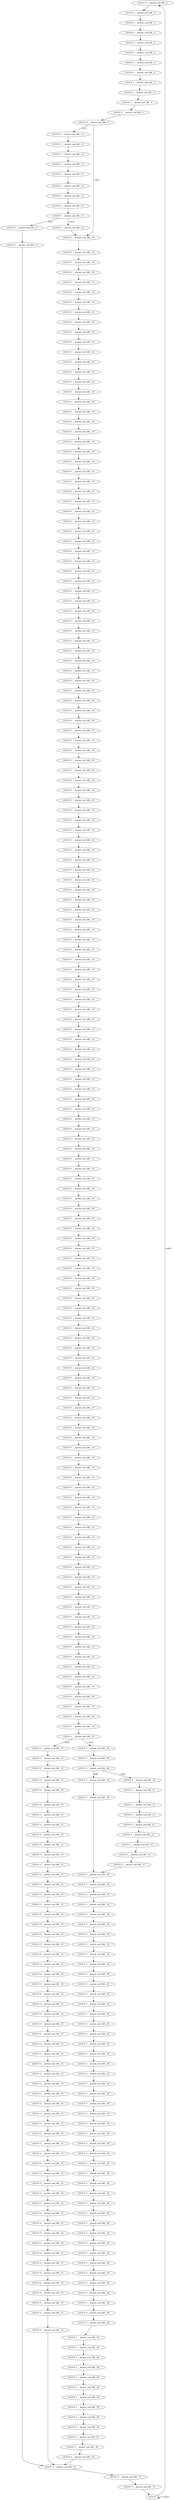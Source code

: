 digraph {
Node0x2c59c90[label="LEGUP_F___kernel_cosf_BB__0"];
Node0x2c59af0[label="LEGUP"];
Node0x2c59af0 -> Node0x2c59c90[label="<null>"];
Node0x2c59af0 -> Node0x2c59af0[label="~<null>"];
Node0x2c59d60[label="LEGUP_F___kernel_cosf_BB__0"];
Node0x2c59c90 -> Node0x2c59d60;
Node0x2c59e30[label="LEGUP_F___kernel_cosf_BB__4"];
Node0x2c59d60 -> Node0x2c59e30;
Node0x2c59f00[label="LEGUP_F___kernel_cosf_BB__4"];
Node0x2c59e30 -> Node0x2c59f00;
Node0x2c59fd0[label="LEGUP_F___kernel_cosf_BB__4"];
Node0x2c59f00 -> Node0x2c59fd0;
Node0x2c5a0a0[label="LEGUP_F___kernel_cosf_BB__4"];
Node0x2c59fd0 -> Node0x2c5a0a0;
Node0x2c5a170[label="LEGUP_F___kernel_cosf_BB__4"];
Node0x2c5a0a0 -> Node0x2c5a170;
Node0x2c5a240[label="LEGUP_F___kernel_cosf_BB__4"];
Node0x2c5a170 -> Node0x2c5a240;
Node0x2c5a310[label="LEGUP_F___kernel_cosf_BB__4"];
Node0x2c5a240 -> Node0x2c5a310;
Node0x2c5a3e0[label="LEGUP_F___kernel_cosf_BB__9"];
Node0x2c5a310 -> Node0x2c5a3e0;
Node0x2c5a4b0[label="LEGUP_F___kernel_cosf_BB__9"];
Node0x2c5a3e0 -> Node0x2c5a4b0;
Node0x2c5a580[label="LEGUP_F___kernel_cosf_BB__9"];
Node0x2c5a4b0 -> Node0x2c5a580;
Node0x2c5a650[label="LEGUP_F___kernel_cosf_BB__9"];
Node0x2c5a580 -> Node0x2c5a650;
Node0x2c5a720[label="LEGUP_F___kernel_cosf_BB__13"];
Node0x2c5a650 -> Node0x2c5a720[label="%12"];
Node0x2c5b0e0[label="LEGUP_F___kernel_cosf_BB__19"];
Node0x2c5a650 -> Node0x2c5b0e0[label="~%12"];
Node0x2c5a7f0[label="LEGUP_F___kernel_cosf_BB__13"];
Node0x2c5a720 -> Node0x2c5a7f0;
Node0x2c5a8c0[label="LEGUP_F___kernel_cosf_BB__13"];
Node0x2c5a7f0 -> Node0x2c5a8c0;
Node0x2c5a990[label="LEGUP_F___kernel_cosf_BB__13"];
Node0x2c5a8c0 -> Node0x2c5a990;
Node0x2c5aa60[label="LEGUP_F___kernel_cosf_BB__13"];
Node0x2c5a990 -> Node0x2c5aa60;
Node0x2c5ab30[label="LEGUP_F___kernel_cosf_BB__13"];
Node0x2c5aa60 -> Node0x2c5ab30;
Node0x2c5ac00[label="LEGUP_F___kernel_cosf_BB__13"];
Node0x2c5ab30 -> Node0x2c5ac00;
Node0x2c5acd0[label="LEGUP_F___kernel_cosf_BB__13"];
Node0x2c5ac00 -> Node0x2c5acd0;
Node0x2c5ada0[label="LEGUP_F___kernel_cosf_BB__13"];
Node0x2c5acd0 -> Node0x2c5ada0;
Node0x2c5ae70[label="LEGUP_F___kernel_cosf_BB__17"];
Node0x2c5ada0 -> Node0x2c5ae70[label="%16"];
Node0x2c5b010[label="LEGUP_F___kernel_cosf_BB__18"];
Node0x2c5ada0 -> Node0x2c5b010[label="~%16"];
Node0x2c5af40[label="LEGUP_F___kernel_cosf_BB__17"];
Node0x2c5ae70 -> Node0x2c5af40;
Node0x2c8eab0[label="LEGUP_F___kernel_cosf_BB__72"];
Node0x2c5af40 -> Node0x2c8eab0;
Node0x2c5b010 -> Node0x2c5b0e0;
Node0x2c5b1b0[label="LEGUP_F___kernel_cosf_BB__19"];
Node0x2c5b0e0 -> Node0x2c5b1b0;
Node0x2c5b280[label="LEGUP_F___kernel_cosf_BB__19"];
Node0x2c5b1b0 -> Node0x2c5b280;
Node0x2c5b350[label="LEGUP_F___kernel_cosf_BB__19"];
Node0x2c5b280 -> Node0x2c5b350;
Node0x2c5b460[label="LEGUP_F___kernel_cosf_BB__19"];
Node0x2c5b350 -> Node0x2c5b460;
Node0x2c5b570[label="LEGUP_F___kernel_cosf_BB__19"];
Node0x2c5b460 -> Node0x2c5b570;
Node0x2c5b680[label="LEGUP_F___kernel_cosf_BB__19"];
Node0x2c5b570 -> Node0x2c5b680;
Node0x2c5b790[label="LEGUP_F___kernel_cosf_BB__19"];
Node0x2c5b680 -> Node0x2c5b790;
Node0x2c5b8a0[label="LEGUP_F___kernel_cosf_BB__19"];
Node0x2c5b790 -> Node0x2c5b8a0;
Node0x2c5b9b0[label="LEGUP_F___kernel_cosf_BB__19"];
Node0x2c5b8a0 -> Node0x2c5b9b0;
Node0x2c5bac0[label="LEGUP_F___kernel_cosf_BB__19"];
Node0x2c5b9b0 -> Node0x2c5bac0;
Node0x2c5bbd0[label="LEGUP_F___kernel_cosf_BB__19"];
Node0x2c5bac0 -> Node0x2c5bbd0;
Node0x2c5bce0[label="LEGUP_F___kernel_cosf_BB__19"];
Node0x2c5bbd0 -> Node0x2c5bce0;
Node0x2c5bdf0[label="LEGUP_F___kernel_cosf_BB__19"];
Node0x2c5bce0 -> Node0x2c5bdf0;
Node0x2c5bf00[label="LEGUP_F___kernel_cosf_BB__19"];
Node0x2c5bdf0 -> Node0x2c5bf00;
Node0x2c5c010[label="LEGUP_F___kernel_cosf_BB__19"];
Node0x2c5bf00 -> Node0x2c5c010;
Node0x2c5c120[label="LEGUP_F___kernel_cosf_BB__19"];
Node0x2c5c010 -> Node0x2c5c120;
Node0x2c5c230[label="LEGUP_F___kernel_cosf_BB__19"];
Node0x2c5c120 -> Node0x2c5c230;
Node0x2c5c340[label="LEGUP_F___kernel_cosf_BB__19"];
Node0x2c5c230 -> Node0x2c5c340;
Node0x2c5c450[label="LEGUP_F___kernel_cosf_BB__19"];
Node0x2c5c340 -> Node0x2c5c450;
Node0x2c5c560[label="LEGUP_F___kernel_cosf_BB__19"];
Node0x2c5c450 -> Node0x2c5c560;
Node0x2c5c670[label="LEGUP_F___kernel_cosf_BB__19"];
Node0x2c5c560 -> Node0x2c5c670;
Node0x2c5c780[label="LEGUP_F___kernel_cosf_BB__19"];
Node0x2c5c670 -> Node0x2c5c780;
Node0x2c5c890[label="LEGUP_F___kernel_cosf_BB__19"];
Node0x2c5c780 -> Node0x2c5c890;
Node0x2c5c9a0[label="LEGUP_F___kernel_cosf_BB__19"];
Node0x2c5c890 -> Node0x2c5c9a0;
Node0x2c5cab0[label="LEGUP_F___kernel_cosf_BB__19"];
Node0x2c5c9a0 -> Node0x2c5cab0;
Node0x2c5cbc0[label="LEGUP_F___kernel_cosf_BB__19"];
Node0x2c5cab0 -> Node0x2c5cbc0;
Node0x2c5ccd0[label="LEGUP_F___kernel_cosf_BB__19"];
Node0x2c5cbc0 -> Node0x2c5ccd0;
Node0x2c5cde0[label="LEGUP_F___kernel_cosf_BB__19"];
Node0x2c5ccd0 -> Node0x2c5cde0;
Node0x2c5cef0[label="LEGUP_F___kernel_cosf_BB__19"];
Node0x2c5cde0 -> Node0x2c5cef0;
Node0x2c5d000[label="LEGUP_F___kernel_cosf_BB__19"];
Node0x2c5cef0 -> Node0x2c5d000;
Node0x2c5d110[label="LEGUP_F___kernel_cosf_BB__19"];
Node0x2c5d000 -> Node0x2c5d110;
Node0x2c5d220[label="LEGUP_F___kernel_cosf_BB__19"];
Node0x2c5d110 -> Node0x2c5d220;
Node0x2c5d330[label="LEGUP_F___kernel_cosf_BB__19"];
Node0x2c5d220 -> Node0x2c5d330;
Node0x2c5d440[label="LEGUP_F___kernel_cosf_BB__19"];
Node0x2c5d330 -> Node0x2c5d440;
Node0x2c5d550[label="LEGUP_F___kernel_cosf_BB__19"];
Node0x2c5d440 -> Node0x2c5d550;
Node0x2c5d660[label="LEGUP_F___kernel_cosf_BB__19"];
Node0x2c5d550 -> Node0x2c5d660;
Node0x2c5d770[label="LEGUP_F___kernel_cosf_BB__19"];
Node0x2c5d660 -> Node0x2c5d770;
Node0x2c5d880[label="LEGUP_F___kernel_cosf_BB__19"];
Node0x2c5d770 -> Node0x2c5d880;
Node0x2c5d990[label="LEGUP_F___kernel_cosf_BB__19"];
Node0x2c5d880 -> Node0x2c5d990;
Node0x2c5daa0[label="LEGUP_F___kernel_cosf_BB__19"];
Node0x2c5d990 -> Node0x2c5daa0;
Node0x2c5dbb0[label="LEGUP_F___kernel_cosf_BB__19"];
Node0x2c5daa0 -> Node0x2c5dbb0;
Node0x2c5dcc0[label="LEGUP_F___kernel_cosf_BB__19"];
Node0x2c5dbb0 -> Node0x2c5dcc0;
Node0x2c5ddd0[label="LEGUP_F___kernel_cosf_BB__19"];
Node0x2c5dcc0 -> Node0x2c5ddd0;
Node0x2c5dee0[label="LEGUP_F___kernel_cosf_BB__19"];
Node0x2c5ddd0 -> Node0x2c5dee0;
Node0x2c5dff0[label="LEGUP_F___kernel_cosf_BB__19"];
Node0x2c5dee0 -> Node0x2c5dff0;
Node0x2c5e100[label="LEGUP_F___kernel_cosf_BB__19"];
Node0x2c5dff0 -> Node0x2c5e100;
Node0x2c5e210[label="LEGUP_F___kernel_cosf_BB__19"];
Node0x2c5e100 -> Node0x2c5e210;
Node0x2c5e320[label="LEGUP_F___kernel_cosf_BB__19"];
Node0x2c5e210 -> Node0x2c5e320;
Node0x2c5e430[label="LEGUP_F___kernel_cosf_BB__19"];
Node0x2c5e320 -> Node0x2c5e430;
Node0x2c5e540[label="LEGUP_F___kernel_cosf_BB__19"];
Node0x2c5e430 -> Node0x2c5e540;
Node0x2c5e650[label="LEGUP_F___kernel_cosf_BB__19"];
Node0x2c5e540 -> Node0x2c5e650;
Node0x2c5e760[label="LEGUP_F___kernel_cosf_BB__19"];
Node0x2c5e650 -> Node0x2c5e760;
Node0x2c5e870[label="LEGUP_F___kernel_cosf_BB__19"];
Node0x2c5e760 -> Node0x2c5e870;
Node0x2c5e980[label="LEGUP_F___kernel_cosf_BB__19"];
Node0x2c5e870 -> Node0x2c5e980;
Node0x2c5ea90[label="LEGUP_F___kernel_cosf_BB__19"];
Node0x2c5e980 -> Node0x2c5ea90;
Node0x2c5eba0[label="LEGUP_F___kernel_cosf_BB__19"];
Node0x2c5ea90 -> Node0x2c5eba0;
Node0x2c5ecb0[label="LEGUP_F___kernel_cosf_BB__19"];
Node0x2c5eba0 -> Node0x2c5ecb0;
Node0x2c5edc0[label="LEGUP_F___kernel_cosf_BB__19"];
Node0x2c5ecb0 -> Node0x2c5edc0;
Node0x2c5eed0[label="LEGUP_F___kernel_cosf_BB__19"];
Node0x2c5edc0 -> Node0x2c5eed0;
Node0x2c5efe0[label="LEGUP_F___kernel_cosf_BB__19"];
Node0x2c5eed0 -> Node0x2c5efe0;
Node0x2c5f0f0[label="LEGUP_F___kernel_cosf_BB__19"];
Node0x2c5efe0 -> Node0x2c5f0f0;
Node0x2c5f200[label="LEGUP_F___kernel_cosf_BB__19"];
Node0x2c5f0f0 -> Node0x2c5f200;
Node0x2c5f310[label="LEGUP_F___kernel_cosf_BB__19"];
Node0x2c5f200 -> Node0x2c5f310;
Node0x2c5f420[label="LEGUP_F___kernel_cosf_BB__19"];
Node0x2c5f310 -> Node0x2c5f420;
Node0x2c5f530[label="LEGUP_F___kernel_cosf_BB__19"];
Node0x2c5f420 -> Node0x2c5f530;
Node0x2c5f640[label="LEGUP_F___kernel_cosf_BB__19"];
Node0x2c5f530 -> Node0x2c5f640;
Node0x2c5f750[label="LEGUP_F___kernel_cosf_BB__19"];
Node0x2c5f640 -> Node0x2c5f750;
Node0x2c5f860[label="LEGUP_F___kernel_cosf_BB__19"];
Node0x2c5f750 -> Node0x2c5f860;
Node0x2c5f970[label="LEGUP_F___kernel_cosf_BB__19"];
Node0x2c5f860 -> Node0x2c5f970;
Node0x2c5fa80[label="LEGUP_F___kernel_cosf_BB__19"];
Node0x2c5f970 -> Node0x2c5fa80;
Node0x2c5fb90[label="LEGUP_F___kernel_cosf_BB__19"];
Node0x2c5fa80 -> Node0x2c5fb90;
Node0x2c5fca0[label="LEGUP_F___kernel_cosf_BB__19"];
Node0x2c5fb90 -> Node0x2c5fca0;
Node0x2c5fdb0[label="LEGUP_F___kernel_cosf_BB__19"];
Node0x2c5fca0 -> Node0x2c5fdb0;
Node0x2c5fec0[label="LEGUP_F___kernel_cosf_BB__19"];
Node0x2c5fdb0 -> Node0x2c5fec0;
Node0x2c5ffd0[label="LEGUP_F___kernel_cosf_BB__19"];
Node0x2c5fec0 -> Node0x2c5ffd0;
Node0x2c600e0[label="LEGUP_F___kernel_cosf_BB__19"];
Node0x2c5ffd0 -> Node0x2c600e0;
Node0x2c601f0[label="LEGUP_F___kernel_cosf_BB__19"];
Node0x2c600e0 -> Node0x2c601f0;
Node0x2c60300[label="LEGUP_F___kernel_cosf_BB__19"];
Node0x2c601f0 -> Node0x2c60300;
Node0x2c60410[label="LEGUP_F___kernel_cosf_BB__19"];
Node0x2c60300 -> Node0x2c60410;
Node0x2c60520[label="LEGUP_F___kernel_cosf_BB__19"];
Node0x2c60410 -> Node0x2c60520;
Node0x2c60630[label="LEGUP_F___kernel_cosf_BB__19"];
Node0x2c60520 -> Node0x2c60630;
Node0x2c60740[label="LEGUP_F___kernel_cosf_BB__19"];
Node0x2c60630 -> Node0x2c60740;
Node0x2c60850[label="LEGUP_F___kernel_cosf_BB__19"];
Node0x2c60740 -> Node0x2c60850;
Node0x2c60960[label="LEGUP_F___kernel_cosf_BB__19"];
Node0x2c60850 -> Node0x2c60960;
Node0x2c60a70[label="LEGUP_F___kernel_cosf_BB__19"];
Node0x2c60960 -> Node0x2c60a70;
Node0x2c60b80[label="LEGUP_F___kernel_cosf_BB__19"];
Node0x2c60a70 -> Node0x2c60b80;
Node0x2c60c90[label="LEGUP_F___kernel_cosf_BB__19"];
Node0x2c60b80 -> Node0x2c60c90;
Node0x2c60da0[label="LEGUP_F___kernel_cosf_BB__19"];
Node0x2c60c90 -> Node0x2c60da0;
Node0x2c60eb0[label="LEGUP_F___kernel_cosf_BB__19"];
Node0x2c60da0 -> Node0x2c60eb0;
Node0x2c60fc0[label="LEGUP_F___kernel_cosf_BB__19"];
Node0x2c60eb0 -> Node0x2c60fc0;
Node0x2c610d0[label="LEGUP_F___kernel_cosf_BB__19"];
Node0x2c60fc0 -> Node0x2c610d0;
Node0x2c611e0[label="LEGUP_F___kernel_cosf_BB__19"];
Node0x2c610d0 -> Node0x2c611e0;
Node0x2c612f0[label="LEGUP_F___kernel_cosf_BB__19"];
Node0x2c611e0 -> Node0x2c612f0;
Node0x2c61400[label="LEGUP_F___kernel_cosf_BB__19"];
Node0x2c612f0 -> Node0x2c61400;
Node0x2c61510[label="LEGUP_F___kernel_cosf_BB__19"];
Node0x2c61400 -> Node0x2c61510;
Node0x2c61620[label="LEGUP_F___kernel_cosf_BB__19"];
Node0x2c61510 -> Node0x2c61620;
Node0x2c61730[label="LEGUP_F___kernel_cosf_BB__19"];
Node0x2c61620 -> Node0x2c61730;
Node0x2c61840[label="LEGUP_F___kernel_cosf_BB__19"];
Node0x2c61730 -> Node0x2c61840;
Node0x2c61950[label="LEGUP_F___kernel_cosf_BB__19"];
Node0x2c61840 -> Node0x2c61950;
Node0x2c61a60[label="LEGUP_F___kernel_cosf_BB__19"];
Node0x2c61950 -> Node0x2c61a60;
Node0x2c61b70[label="LEGUP_F___kernel_cosf_BB__19"];
Node0x2c61a60 -> Node0x2c61b70;
Node0x2c61c80[label="LEGUP_F___kernel_cosf_BB__19"];
Node0x2c61b70 -> Node0x2c61c80;
Node0x2c61d90[label="LEGUP_F___kernel_cosf_BB__19"];
Node0x2c61c80 -> Node0x2c61d90;
Node0x2c61ea0[label="LEGUP_F___kernel_cosf_BB__19"];
Node0x2c61d90 -> Node0x2c61ea0;
Node0x2c61fb0[label="LEGUP_F___kernel_cosf_BB__19"];
Node0x2c61ea0 -> Node0x2c61fb0;
Node0x2c620c0[label="LEGUP_F___kernel_cosf_BB__19"];
Node0x2c61fb0 -> Node0x2c620c0;
Node0x2c621d0[label="LEGUP_F___kernel_cosf_BB__19"];
Node0x2c620c0 -> Node0x2c621d0;
Node0x2c622e0[label="LEGUP_F___kernel_cosf_BB__19"];
Node0x2c621d0 -> Node0x2c622e0;
Node0x2c623f0[label="LEGUP_F___kernel_cosf_BB__19"];
Node0x2c622e0 -> Node0x2c623f0;
Node0x2c62500[label="LEGUP_F___kernel_cosf_BB__19"];
Node0x2c623f0 -> Node0x2c62500;
Node0x2c62610[label="LEGUP_F___kernel_cosf_BB__19"];
Node0x2c62500 -> Node0x2c62610;
Node0x2c62720[label="LEGUP_F___kernel_cosf_BB__19"];
Node0x2c62610 -> Node0x2c62720;
Node0x2c62830[label="LEGUP_F___kernel_cosf_BB__19"];
Node0x2c62720 -> Node0x2c62830;
Node0x2c62940[label="LEGUP_F___kernel_cosf_BB__19"];
Node0x2c62830 -> Node0x2c62940;
Node0x2c62a50[label="LEGUP_F___kernel_cosf_BB__19"];
Node0x2c62940 -> Node0x2c62a50;
Node0x2c62b60[label="LEGUP_F___kernel_cosf_BB__19"];
Node0x2c62a50 -> Node0x2c62b60;
Node0x2c62c70[label="LEGUP_F___kernel_cosf_BB__19"];
Node0x2c62b60 -> Node0x2c62c70;
Node0x2c62d80[label="LEGUP_F___kernel_cosf_BB__19"];
Node0x2c62c70 -> Node0x2c62d80;
Node0x2c62e90[label="LEGUP_F___kernel_cosf_BB__19"];
Node0x2c62d80 -> Node0x2c62e90;
Node0x2c62fa0[label="LEGUP_F___kernel_cosf_BB__19"];
Node0x2c62e90 -> Node0x2c62fa0;
Node0x2c630b0[label="LEGUP_F___kernel_cosf_BB__19"];
Node0x2c62fa0 -> Node0x2c630b0;
Node0x2c631c0[label="LEGUP_F___kernel_cosf_BB__19"];
Node0x2c630b0 -> Node0x2c631c0;
Node0x2c632d0[label="LEGUP_F___kernel_cosf_BB__19"];
Node0x2c631c0 -> Node0x2c632d0;
Node0x2c633e0[label="LEGUP_F___kernel_cosf_BB__19"];
Node0x2c632d0 -> Node0x2c633e0;
Node0x2c634f0[label="LEGUP_F___kernel_cosf_BB__19"];
Node0x2c633e0 -> Node0x2c634f0;
Node0x2c63600[label="LEGUP_F___kernel_cosf_BB__19"];
Node0x2c634f0 -> Node0x2c63600;
Node0x2c63710[label="LEGUP_F___kernel_cosf_BB__19"];
Node0x2c63600 -> Node0x2c63710;
Node0x2c63820[label="LEGUP_F___kernel_cosf_BB__19"];
Node0x2c63710 -> Node0x2c63820;
Node0x2c63930[label="LEGUP_F___kernel_cosf_BB__19"];
Node0x2c63820 -> Node0x2c63930;
Node0x2c63a40[label="LEGUP_F___kernel_cosf_BB__19"];
Node0x2c63930 -> Node0x2c63a40;
Node0x2c63b50[label="LEGUP_F___kernel_cosf_BB__19"];
Node0x2c63a40 -> Node0x2c63b50;
Node0x2c63c60[label="LEGUP_F___kernel_cosf_BB__19"];
Node0x2c63b50 -> Node0x2c63c60;
Node0x2c63d70[label="LEGUP_F___kernel_cosf_BB__19"];
Node0x2c63c60 -> Node0x2c63d70;
Node0x2c63e80[label="LEGUP_F___kernel_cosf_BB__19"];
Node0x2c63d70 -> Node0x2c63e80;
Node0x2c63f90[label="LEGUP_F___kernel_cosf_BB__19"];
Node0x2c63e80 -> Node0x2c63f90;
Node0x2c640a0[label="LEGUP_F___kernel_cosf_BB__19"];
Node0x2c63f90 -> Node0x2c640a0;
Node0x2c641b0[label="LEGUP_F___kernel_cosf_BB__19"];
Node0x2c640a0 -> Node0x2c641b0;
Node0x2c642c0[label="LEGUP_F___kernel_cosf_BB__19"];
Node0x2c641b0 -> Node0x2c642c0;
Node0x2c85380[label="LEGUP_F___kernel_cosf_BB__19"];
Node0x2c642c0 -> Node0x2c85380;
Node0x2c85450[label="LEGUP_F___kernel_cosf_BB__19"];
Node0x2c85380 -> Node0x2c85450;
Node0x2c85520[label="LEGUP_F___kernel_cosf_BB__19"];
Node0x2c85450 -> Node0x2c85520;
Node0x2c855f0[label="LEGUP_F___kernel_cosf_BB__19"];
Node0x2c85520 -> Node0x2c855f0;
Node0x2c85700[label="LEGUP_F___kernel_cosf_BB__19"];
Node0x2c855f0 -> Node0x2c85700;
Node0x2c85810[label="LEGUP_F___kernel_cosf_BB__19"];
Node0x2c85700 -> Node0x2c85810;
Node0x2c85920[label="LEGUP_F___kernel_cosf_BB__19"];
Node0x2c85810 -> Node0x2c85920;
Node0x2c85a30[label="LEGUP_F___kernel_cosf_BB__19"];
Node0x2c85920 -> Node0x2c85a30;
Node0x2c85b40[label="LEGUP_F___kernel_cosf_BB__19"];
Node0x2c85a30 -> Node0x2c85b40;
Node0x2c85c50[label="LEGUP_F___kernel_cosf_BB__19"];
Node0x2c85b40 -> Node0x2c85c50;
Node0x2c85d60[label="LEGUP_F___kernel_cosf_BB__19"];
Node0x2c85c50 -> Node0x2c85d60;
Node0x2c85e70[label="LEGUP_F___kernel_cosf_BB__19"];
Node0x2c85d60 -> Node0x2c85e70;
Node0x2c85f80[label="LEGUP_F___kernel_cosf_BB__35"];
Node0x2c85e70 -> Node0x2c85f80[label="%34"];
Node0x2c89d20[label="LEGUP_F___kernel_cosf_BB__46"];
Node0x2c85e70 -> Node0x2c89d20[label="~%34"];
Node0x2c86090[label="LEGUP_F___kernel_cosf_BB__35"];
Node0x2c85f80 -> Node0x2c86090;
Node0x2c861a0[label="LEGUP_F___kernel_cosf_BB__35"];
Node0x2c86090 -> Node0x2c861a0;
Node0x2c862b0[label="LEGUP_F___kernel_cosf_BB__35"];
Node0x2c861a0 -> Node0x2c862b0;
Node0x2c863c0[label="LEGUP_F___kernel_cosf_BB__35"];
Node0x2c862b0 -> Node0x2c863c0;
Node0x2c864d0[label="LEGUP_F___kernel_cosf_BB__35"];
Node0x2c863c0 -> Node0x2c864d0;
Node0x2c865e0[label="LEGUP_F___kernel_cosf_BB__35"];
Node0x2c864d0 -> Node0x2c865e0;
Node0x2c866f0[label="LEGUP_F___kernel_cosf_BB__35"];
Node0x2c865e0 -> Node0x2c866f0;
Node0x2c86800[label="LEGUP_F___kernel_cosf_BB__35"];
Node0x2c866f0 -> Node0x2c86800;
Node0x2c86910[label="LEGUP_F___kernel_cosf_BB__35"];
Node0x2c86800 -> Node0x2c86910;
Node0x2c86a20[label="LEGUP_F___kernel_cosf_BB__35"];
Node0x2c86910 -> Node0x2c86a20;
Node0x2c86b30[label="LEGUP_F___kernel_cosf_BB__35"];
Node0x2c86a20 -> Node0x2c86b30;
Node0x2c86c40[label="LEGUP_F___kernel_cosf_BB__35"];
Node0x2c86b30 -> Node0x2c86c40;
Node0x2c86d50[label="LEGUP_F___kernel_cosf_BB__35"];
Node0x2c86c40 -> Node0x2c86d50;
Node0x2c86e60[label="LEGUP_F___kernel_cosf_BB__35"];
Node0x2c86d50 -> Node0x2c86e60;
Node0x2c86f70[label="LEGUP_F___kernel_cosf_BB__35"];
Node0x2c86e60 -> Node0x2c86f70;
Node0x2c87080[label="LEGUP_F___kernel_cosf_BB__35"];
Node0x2c86f70 -> Node0x2c87080;
Node0x2c87190[label="LEGUP_F___kernel_cosf_BB__35"];
Node0x2c87080 -> Node0x2c87190;
Node0x2c872a0[label="LEGUP_F___kernel_cosf_BB__35"];
Node0x2c87190 -> Node0x2c872a0;
Node0x2c873b0[label="LEGUP_F___kernel_cosf_BB__35"];
Node0x2c872a0 -> Node0x2c873b0;
Node0x2c874c0[label="LEGUP_F___kernel_cosf_BB__35"];
Node0x2c873b0 -> Node0x2c874c0;
Node0x2c875d0[label="LEGUP_F___kernel_cosf_BB__35"];
Node0x2c874c0 -> Node0x2c875d0;
Node0x2c876e0[label="LEGUP_F___kernel_cosf_BB__35"];
Node0x2c875d0 -> Node0x2c876e0;
Node0x2c877f0[label="LEGUP_F___kernel_cosf_BB__35"];
Node0x2c876e0 -> Node0x2c877f0;
Node0x2c87900[label="LEGUP_F___kernel_cosf_BB__35"];
Node0x2c877f0 -> Node0x2c87900;
Node0x2c87a10[label="LEGUP_F___kernel_cosf_BB__35"];
Node0x2c87900 -> Node0x2c87a10;
Node0x2c87b20[label="LEGUP_F___kernel_cosf_BB__35"];
Node0x2c87a10 -> Node0x2c87b20;
Node0x2c87c30[label="LEGUP_F___kernel_cosf_BB__35"];
Node0x2c87b20 -> Node0x2c87c30;
Node0x2c87d40[label="LEGUP_F___kernel_cosf_BB__35"];
Node0x2c87c30 -> Node0x2c87d40;
Node0x2c87e50[label="LEGUP_F___kernel_cosf_BB__35"];
Node0x2c87d40 -> Node0x2c87e50;
Node0x2c87f60[label="LEGUP_F___kernel_cosf_BB__35"];
Node0x2c87e50 -> Node0x2c87f60;
Node0x2c88070[label="LEGUP_F___kernel_cosf_BB__35"];
Node0x2c87f60 -> Node0x2c88070;
Node0x2c88180[label="LEGUP_F___kernel_cosf_BB__35"];
Node0x2c88070 -> Node0x2c88180;
Node0x2c88290[label="LEGUP_F___kernel_cosf_BB__35"];
Node0x2c88180 -> Node0x2c88290;
Node0x2c883a0[label="LEGUP_F___kernel_cosf_BB__35"];
Node0x2c88290 -> Node0x2c883a0;
Node0x2c884b0[label="LEGUP_F___kernel_cosf_BB__35"];
Node0x2c883a0 -> Node0x2c884b0;
Node0x2c885c0[label="LEGUP_F___kernel_cosf_BB__35"];
Node0x2c884b0 -> Node0x2c885c0;
Node0x2c886d0[label="LEGUP_F___kernel_cosf_BB__35"];
Node0x2c885c0 -> Node0x2c886d0;
Node0x2c887e0[label="LEGUP_F___kernel_cosf_BB__35"];
Node0x2c886d0 -> Node0x2c887e0;
Node0x2c888f0[label="LEGUP_F___kernel_cosf_BB__35"];
Node0x2c887e0 -> Node0x2c888f0;
Node0x2c88a00[label="LEGUP_F___kernel_cosf_BB__35"];
Node0x2c888f0 -> Node0x2c88a00;
Node0x2c88b10[label="LEGUP_F___kernel_cosf_BB__35"];
Node0x2c88a00 -> Node0x2c88b10;
Node0x2c88c20[label="LEGUP_F___kernel_cosf_BB__35"];
Node0x2c88b10 -> Node0x2c88c20;
Node0x2c88d30[label="LEGUP_F___kernel_cosf_BB__35"];
Node0x2c88c20 -> Node0x2c88d30;
Node0x2c88e40[label="LEGUP_F___kernel_cosf_BB__35"];
Node0x2c88d30 -> Node0x2c88e40;
Node0x2c88f50[label="LEGUP_F___kernel_cosf_BB__35"];
Node0x2c88e40 -> Node0x2c88f50;
Node0x2c89060[label="LEGUP_F___kernel_cosf_BB__35"];
Node0x2c88f50 -> Node0x2c89060;
Node0x2c89170[label="LEGUP_F___kernel_cosf_BB__35"];
Node0x2c89060 -> Node0x2c89170;
Node0x2c89280[label="LEGUP_F___kernel_cosf_BB__35"];
Node0x2c89170 -> Node0x2c89280;
Node0x2c89390[label="LEGUP_F___kernel_cosf_BB__35"];
Node0x2c89280 -> Node0x2c89390;
Node0x2c894a0[label="LEGUP_F___kernel_cosf_BB__35"];
Node0x2c89390 -> Node0x2c894a0;
Node0x2c895b0[label="LEGUP_F___kernel_cosf_BB__35"];
Node0x2c894a0 -> Node0x2c895b0;
Node0x2c896c0[label="LEGUP_F___kernel_cosf_BB__35"];
Node0x2c895b0 -> Node0x2c896c0;
Node0x2c897d0[label="LEGUP_F___kernel_cosf_BB__35"];
Node0x2c896c0 -> Node0x2c897d0;
Node0x2c898e0[label="LEGUP_F___kernel_cosf_BB__35"];
Node0x2c897d0 -> Node0x2c898e0;
Node0x2c899f0[label="LEGUP_F___kernel_cosf_BB__35"];
Node0x2c898e0 -> Node0x2c899f0;
Node0x2c89b00[label="LEGUP_F___kernel_cosf_BB__35"];
Node0x2c899f0 -> Node0x2c89b00;
Node0x2c89c10[label="LEGUP_F___kernel_cosf_BB__35"];
Node0x2c89b00 -> Node0x2c89c10;
Node0x2c89c10 -> Node0x2c8eab0;
Node0x2c89e30[label="LEGUP_F___kernel_cosf_BB__46"];
Node0x2c89d20 -> Node0x2c89e30;
Node0x2c89f40[label="LEGUP_F___kernel_cosf_BB__46"];
Node0x2c89e30 -> Node0x2c89f40;
Node0x2c8a050[label="LEGUP_F___kernel_cosf_BB__49"];
Node0x2c89f40 -> Node0x2c8a050[label="%48"];
Node0x2c8a270[label="LEGUP_F___kernel_cosf_BB__50"];
Node0x2c89f40 -> Node0x2c8a270[label="~%48"];
Node0x2c8a160[label="LEGUP_F___kernel_cosf_BB__49"];
Node0x2c8a050 -> Node0x2c8a160;
Node0x2c8ac00[label="LEGUP_F___kernel_cosf_BB__58"];
Node0x2c8a160 -> Node0x2c8ac00;
Node0x2c8a380[label="LEGUP_F___kernel_cosf_BB__51"];
Node0x2c8a270 -> Node0x2c8a380;
Node0x2c8a490[label="LEGUP_F___kernel_cosf_BB__51"];
Node0x2c8a380 -> Node0x2c8a490;
Node0x2c8a5a0[label="LEGUP_F___kernel_cosf_BB__51"];
Node0x2c8a490 -> Node0x2c8a5a0;
Node0x2c8a6b0[label="LEGUP_F___kernel_cosf_BB__51"];
Node0x2c8a5a0 -> Node0x2c8a6b0;
Node0x2c8a7c0[label="LEGUP_F___kernel_cosf_BB__51"];
Node0x2c8a6b0 -> Node0x2c8a7c0;
Node0x2c8a8d0[label="LEGUP_F___kernel_cosf_BB__51"];
Node0x2c8a7c0 -> Node0x2c8a8d0;
Node0x2c8a9e0[label="LEGUP_F___kernel_cosf_BB__51"];
Node0x2c8a8d0 -> Node0x2c8a9e0;
Node0x2c8aaf0[label="LEGUP_F___kernel_cosf_BB__57"];
Node0x2c8a9e0 -> Node0x2c8aaf0;
Node0x2c8aaf0 -> Node0x2c8ac00;
Node0x2c8ad10[label="LEGUP_F___kernel_cosf_BB__58"];
Node0x2c8ac00 -> Node0x2c8ad10;
Node0x2c8ae20[label="LEGUP_F___kernel_cosf_BB__58"];
Node0x2c8ad10 -> Node0x2c8ae20;
Node0x2c8af30[label="LEGUP_F___kernel_cosf_BB__58"];
Node0x2c8ae20 -> Node0x2c8af30;
Node0x2c8b040[label="LEGUP_F___kernel_cosf_BB__58"];
Node0x2c8af30 -> Node0x2c8b040;
Node0x2c8b150[label="LEGUP_F___kernel_cosf_BB__58"];
Node0x2c8b040 -> Node0x2c8b150;
Node0x2c8b260[label="LEGUP_F___kernel_cosf_BB__58"];
Node0x2c8b150 -> Node0x2c8b260;
Node0x2c8b370[label="LEGUP_F___kernel_cosf_BB__58"];
Node0x2c8b260 -> Node0x2c8b370;
Node0x2c8b480[label="LEGUP_F___kernel_cosf_BB__58"];
Node0x2c8b370 -> Node0x2c8b480;
Node0x2c8b590[label="LEGUP_F___kernel_cosf_BB__58"];
Node0x2c8b480 -> Node0x2c8b590;
Node0x2c8b6a0[label="LEGUP_F___kernel_cosf_BB__58"];
Node0x2c8b590 -> Node0x2c8b6a0;
Node0x2c8b7b0[label="LEGUP_F___kernel_cosf_BB__58"];
Node0x2c8b6a0 -> Node0x2c8b7b0;
Node0x2c8b8c0[label="LEGUP_F___kernel_cosf_BB__58"];
Node0x2c8b7b0 -> Node0x2c8b8c0;
Node0x2c8b9d0[label="LEGUP_F___kernel_cosf_BB__58"];
Node0x2c8b8c0 -> Node0x2c8b9d0;
Node0x2c8bae0[label="LEGUP_F___kernel_cosf_BB__58"];
Node0x2c8b9d0 -> Node0x2c8bae0;
Node0x2c8bbf0[label="LEGUP_F___kernel_cosf_BB__58"];
Node0x2c8bae0 -> Node0x2c8bbf0;
Node0x2c8bd00[label="LEGUP_F___kernel_cosf_BB__58"];
Node0x2c8bbf0 -> Node0x2c8bd00;
Node0x2c8be10[label="LEGUP_F___kernel_cosf_BB__58"];
Node0x2c8bd00 -> Node0x2c8be10;
Node0x2c8bf20[label="LEGUP_F___kernel_cosf_BB__58"];
Node0x2c8be10 -> Node0x2c8bf20;
Node0x2c8c030[label="LEGUP_F___kernel_cosf_BB__58"];
Node0x2c8bf20 -> Node0x2c8c030;
Node0x2c8c140[label="LEGUP_F___kernel_cosf_BB__58"];
Node0x2c8c030 -> Node0x2c8c140;
Node0x2c8c250[label="LEGUP_F___kernel_cosf_BB__58"];
Node0x2c8c140 -> Node0x2c8c250;
Node0x2c8c360[label="LEGUP_F___kernel_cosf_BB__58"];
Node0x2c8c250 -> Node0x2c8c360;
Node0x2c8c470[label="LEGUP_F___kernel_cosf_BB__58"];
Node0x2c8c360 -> Node0x2c8c470;
Node0x2c8c580[label="LEGUP_F___kernel_cosf_BB__58"];
Node0x2c8c470 -> Node0x2c8c580;
Node0x2c8c690[label="LEGUP_F___kernel_cosf_BB__58"];
Node0x2c8c580 -> Node0x2c8c690;
Node0x2c8c7a0[label="LEGUP_F___kernel_cosf_BB__58"];
Node0x2c8c690 -> Node0x2c8c7a0;
Node0x2c8c8b0[label="LEGUP_F___kernel_cosf_BB__58"];
Node0x2c8c7a0 -> Node0x2c8c8b0;
Node0x2c8c9c0[label="LEGUP_F___kernel_cosf_BB__58"];
Node0x2c8c8b0 -> Node0x2c8c9c0;
Node0x2c8cad0[label="LEGUP_F___kernel_cosf_BB__58"];
Node0x2c8c9c0 -> Node0x2c8cad0;
Node0x2c8cbe0[label="LEGUP_F___kernel_cosf_BB__58"];
Node0x2c8cad0 -> Node0x2c8cbe0;
Node0x2c8ccf0[label="LEGUP_F___kernel_cosf_BB__58"];
Node0x2c8cbe0 -> Node0x2c8ccf0;
Node0x2c8ce00[label="LEGUP_F___kernel_cosf_BB__58"];
Node0x2c8ccf0 -> Node0x2c8ce00;
Node0x2c8cf10[label="LEGUP_F___kernel_cosf_BB__58"];
Node0x2c8ce00 -> Node0x2c8cf10;
Node0x2c8d020[label="LEGUP_F___kernel_cosf_BB__58"];
Node0x2c8cf10 -> Node0x2c8d020;
Node0x2c8d130[label="LEGUP_F___kernel_cosf_BB__58"];
Node0x2c8d020 -> Node0x2c8d130;
Node0x2c8d240[label="LEGUP_F___kernel_cosf_BB__58"];
Node0x2c8d130 -> Node0x2c8d240;
Node0x2c8d350[label="LEGUP_F___kernel_cosf_BB__58"];
Node0x2c8d240 -> Node0x2c8d350;
Node0x2c8d460[label="LEGUP_F___kernel_cosf_BB__58"];
Node0x2c8d350 -> Node0x2c8d460;
Node0x2c8d570[label="LEGUP_F___kernel_cosf_BB__58"];
Node0x2c8d460 -> Node0x2c8d570;
Node0x2c8d680[label="LEGUP_F___kernel_cosf_BB__58"];
Node0x2c8d570 -> Node0x2c8d680;
Node0x2c8d790[label="LEGUP_F___kernel_cosf_BB__58"];
Node0x2c8d680 -> Node0x2c8d790;
Node0x2c8d8a0[label="LEGUP_F___kernel_cosf_BB__58"];
Node0x2c8d790 -> Node0x2c8d8a0;
Node0x2c8d9b0[label="LEGUP_F___kernel_cosf_BB__58"];
Node0x2c8d8a0 -> Node0x2c8d9b0;
Node0x2c8dac0[label="LEGUP_F___kernel_cosf_BB__58"];
Node0x2c8d9b0 -> Node0x2c8dac0;
Node0x2c8dbd0[label="LEGUP_F___kernel_cosf_BB__58"];
Node0x2c8dac0 -> Node0x2c8dbd0;
Node0x2c8dce0[label="LEGUP_F___kernel_cosf_BB__58"];
Node0x2c8dbd0 -> Node0x2c8dce0;
Node0x2c8ddf0[label="LEGUP_F___kernel_cosf_BB__58"];
Node0x2c8dce0 -> Node0x2c8ddf0;
Node0x2c8df00[label="LEGUP_F___kernel_cosf_BB__58"];
Node0x2c8ddf0 -> Node0x2c8df00;
Node0x2c8e010[label="LEGUP_F___kernel_cosf_BB__58"];
Node0x2c8df00 -> Node0x2c8e010;
Node0x2c8e120[label="LEGUP_F___kernel_cosf_BB__58"];
Node0x2c8e010 -> Node0x2c8e120;
Node0x2c8e230[label="LEGUP_F___kernel_cosf_BB__58"];
Node0x2c8e120 -> Node0x2c8e230;
Node0x2c8e340[label="LEGUP_F___kernel_cosf_BB__58"];
Node0x2c8e230 -> Node0x2c8e340;
Node0x2c8e450[label="LEGUP_F___kernel_cosf_BB__58"];
Node0x2c8e340 -> Node0x2c8e450;
Node0x2c8e560[label="LEGUP_F___kernel_cosf_BB__58"];
Node0x2c8e450 -> Node0x2c8e560;
Node0x2c8e670[label="LEGUP_F___kernel_cosf_BB__58"];
Node0x2c8e560 -> Node0x2c8e670;
Node0x2c8e780[label="LEGUP_F___kernel_cosf_BB__58"];
Node0x2c8e670 -> Node0x2c8e780;
Node0x2c8e890[label="LEGUP_F___kernel_cosf_BB__58"];
Node0x2c8e780 -> Node0x2c8e890;
Node0x2c8e9a0[label="LEGUP_F___kernel_cosf_BB__58"];
Node0x2c8e890 -> Node0x2c8e9a0;
Node0x2c8e9a0 -> Node0x2c8eab0;
Node0x2c8ebc0[label="LEGUP_F___kernel_cosf_BB__72"];
Node0x2c8eab0 -> Node0x2c8ebc0;
Node0x2c8ecd0[label="LEGUP_F___kernel_cosf_BB__72"];
Node0x2c8ebc0 -> Node0x2c8ecd0;
Node0x2c8ecd0 -> Node0x2c59af0;
}
